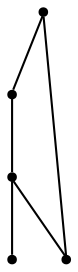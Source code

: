 graph {
  node [shape=point,comment="{\"directed\":false,\"doi\":\"10.4230/LIPIcs.GD.2024.12\",\"figure\":\"1 (1)\"}"]

  v0 [pos="704.014703985501,606.417420984308"]
  v1 [pos="645.6652997712908,373.0757770855689"]
  v2 [pos="595.6515247305393,606.417420984308"]
  v3 [pos="729.0216551016805,506.41385931341983"]
  v4 [pos="562.309008036705,506.41385931341983"]

  v0 -- v1 [id="-1",pos="704.014703985501,606.417420984308 770.6997373731698,539.7483798703826 779.0353665466284,510.5806743830402 768.6158300798052,475.16274629126724 758.1962936129819,439.7448181994944 729.0215915058768,398.076667503291 645.6652997712908,373.0757770855689"]
  v1 -- v4 [id="-2",pos="645.6652997712908,373.0757770855689 562.309008036705,506.41385931341983 562.309008036705,506.41385931341983 562.309008036705,506.41385931341983"]
  v3 -- v0 [id="-3",pos="729.0216551016805,506.41385931341983 704.014703985501,606.417420984308 704.014703985501,606.417420984308 704.014703985501,606.417420984308"]
  v1 -- v2 [id="-4",pos="645.6652997712908,373.0757770855689 562.309008036705,414.7439277817723 437.2745704348261,523.0811195919013 595.6515247305393,606.417420984308"]
  v3 -- v2 [id="-5",pos="729.0216551016805,506.41385931341983 595.6515247305393,606.417420984308 595.6515247305393,606.417420984308 595.6515247305393,606.417420984308"]
}